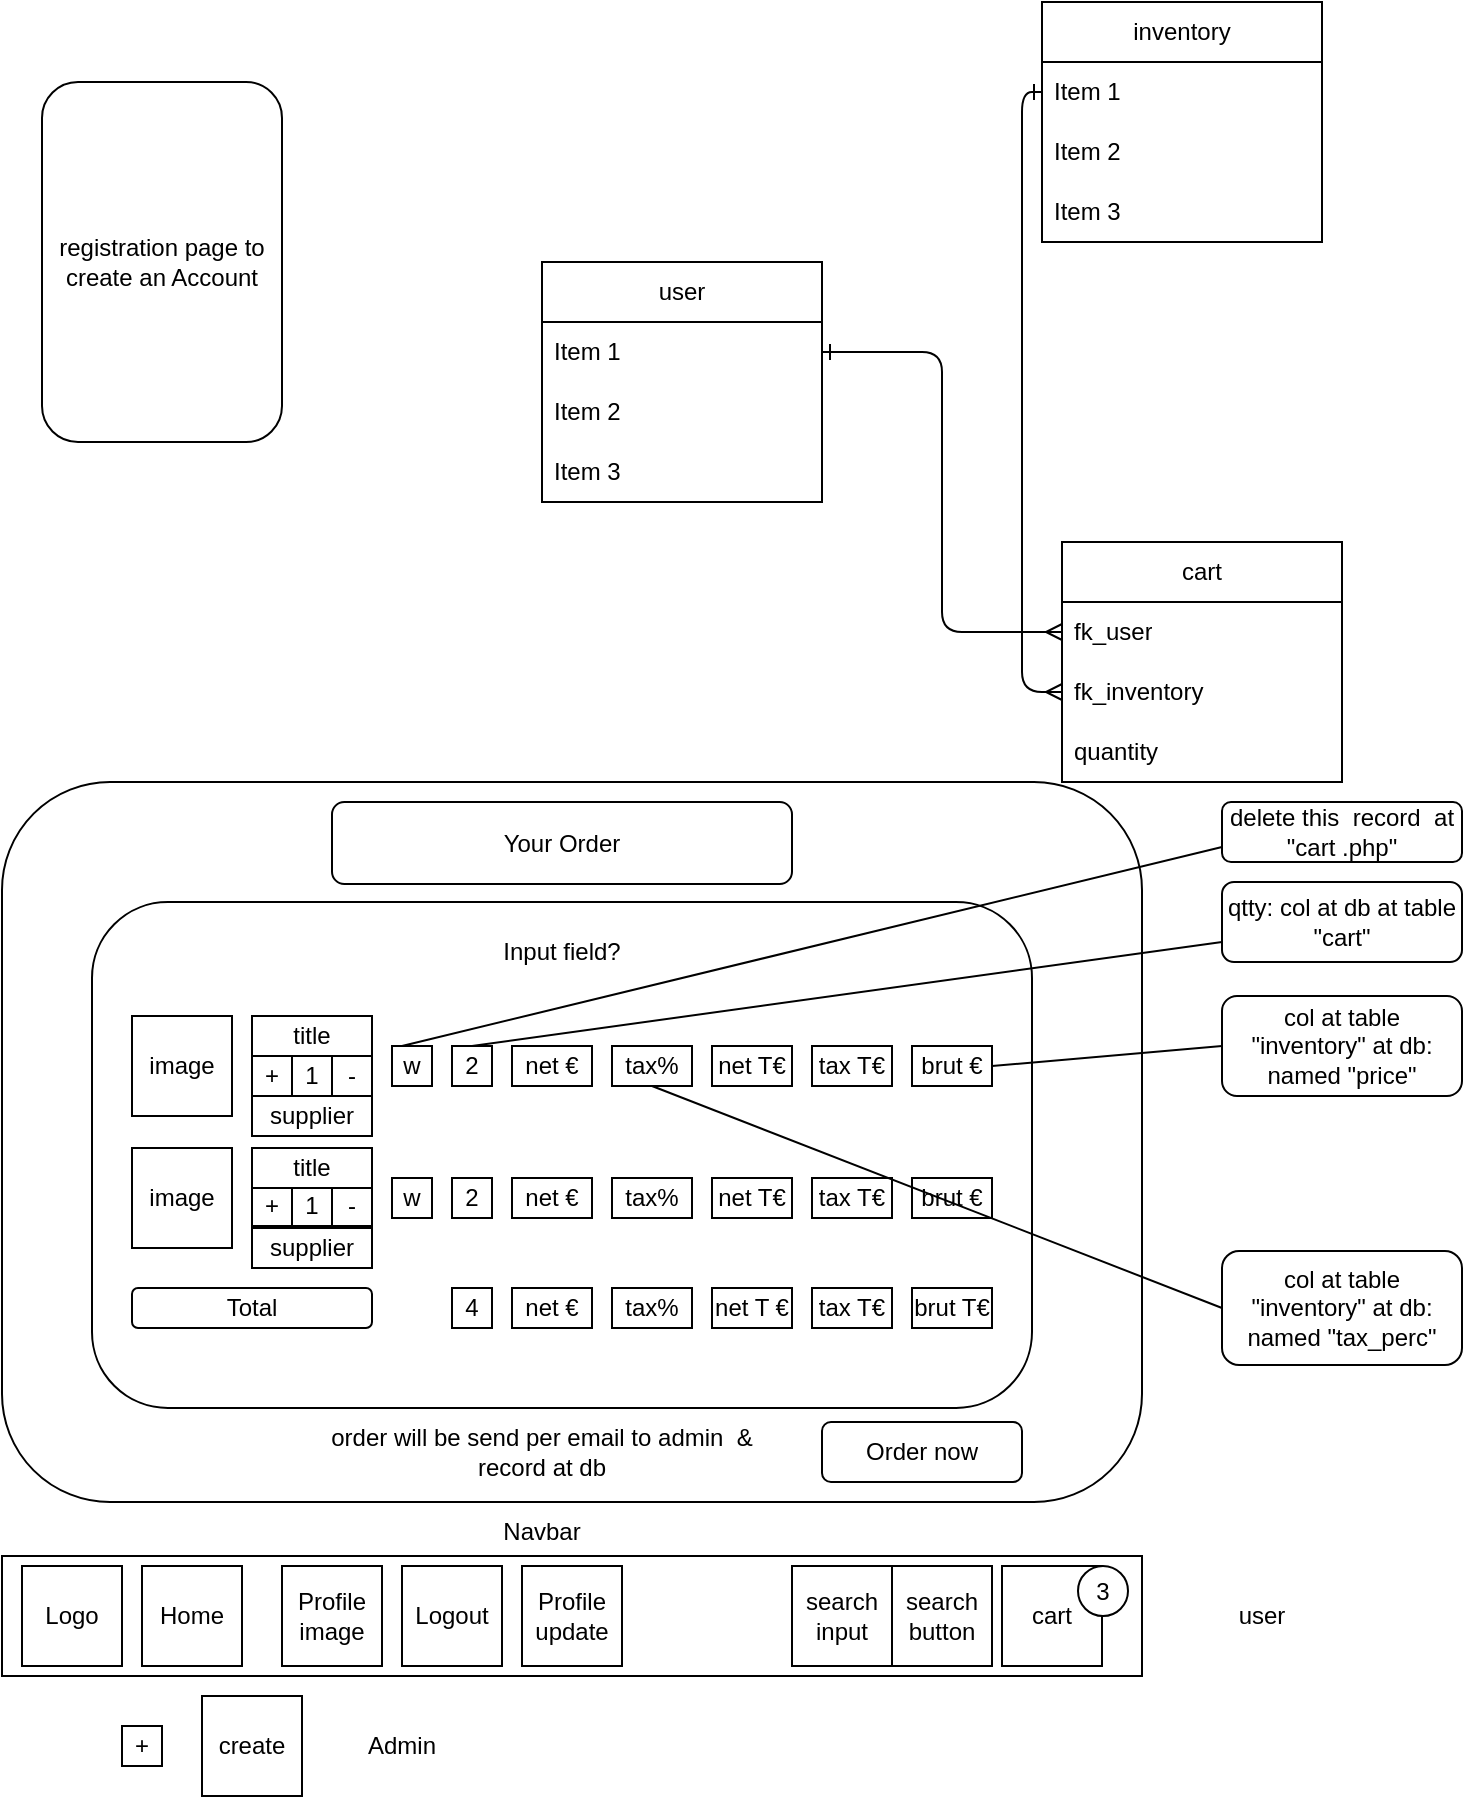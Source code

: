 <mxfile>
    <diagram id="OAWUGadm-6GBu39u0CqK" name="Page-1">
        <mxGraphModel dx="747" dy="556" grid="1" gridSize="10" guides="1" tooltips="1" connect="1" arrows="1" fold="1" page="1" pageScale="1" pageWidth="850" pageHeight="1100" math="0" shadow="0">
            <root>
                <mxCell id="0"/>
                <mxCell id="1" parent="0"/>
                <mxCell id="77" value="" style="rounded=1;whiteSpace=wrap;html=1;" vertex="1" parent="1">
                    <mxGeometry x="40" y="490" width="570" height="360" as="geometry"/>
                </mxCell>
                <mxCell id="2" value="registration page to create an Account" style="rounded=1;whiteSpace=wrap;html=1;" parent="1" vertex="1">
                    <mxGeometry x="60" y="140" width="120" height="180" as="geometry"/>
                </mxCell>
                <mxCell id="3" value="user" style="swimlane;fontStyle=0;childLayout=stackLayout;horizontal=1;startSize=30;horizontalStack=0;resizeParent=1;resizeParentMax=0;resizeLast=0;collapsible=1;marginBottom=0;whiteSpace=wrap;html=1;" vertex="1" parent="1">
                    <mxGeometry x="310" y="230" width="140" height="120" as="geometry"/>
                </mxCell>
                <mxCell id="4" value="Item 1" style="text;strokeColor=none;fillColor=none;align=left;verticalAlign=middle;spacingLeft=4;spacingRight=4;overflow=hidden;points=[[0,0.5],[1,0.5]];portConstraint=eastwest;rotatable=0;whiteSpace=wrap;html=1;" vertex="1" parent="3">
                    <mxGeometry y="30" width="140" height="30" as="geometry"/>
                </mxCell>
                <mxCell id="5" value="Item 2" style="text;strokeColor=none;fillColor=none;align=left;verticalAlign=middle;spacingLeft=4;spacingRight=4;overflow=hidden;points=[[0,0.5],[1,0.5]];portConstraint=eastwest;rotatable=0;whiteSpace=wrap;html=1;" vertex="1" parent="3">
                    <mxGeometry y="60" width="140" height="30" as="geometry"/>
                </mxCell>
                <mxCell id="6" value="Item 3" style="text;strokeColor=none;fillColor=none;align=left;verticalAlign=middle;spacingLeft=4;spacingRight=4;overflow=hidden;points=[[0,0.5],[1,0.5]];portConstraint=eastwest;rotatable=0;whiteSpace=wrap;html=1;" vertex="1" parent="3">
                    <mxGeometry y="90" width="140" height="30" as="geometry"/>
                </mxCell>
                <mxCell id="7" value="inventory" style="swimlane;fontStyle=0;childLayout=stackLayout;horizontal=1;startSize=30;horizontalStack=0;resizeParent=1;resizeParentMax=0;resizeLast=0;collapsible=1;marginBottom=0;whiteSpace=wrap;html=1;" vertex="1" parent="1">
                    <mxGeometry x="560" y="100" width="140" height="120" as="geometry"/>
                </mxCell>
                <mxCell id="8" value="Item 1" style="text;strokeColor=none;fillColor=none;align=left;verticalAlign=middle;spacingLeft=4;spacingRight=4;overflow=hidden;points=[[0,0.5],[1,0.5]];portConstraint=eastwest;rotatable=0;whiteSpace=wrap;html=1;" vertex="1" parent="7">
                    <mxGeometry y="30" width="140" height="30" as="geometry"/>
                </mxCell>
                <mxCell id="9" value="Item 2" style="text;strokeColor=none;fillColor=none;align=left;verticalAlign=middle;spacingLeft=4;spacingRight=4;overflow=hidden;points=[[0,0.5],[1,0.5]];portConstraint=eastwest;rotatable=0;whiteSpace=wrap;html=1;" vertex="1" parent="7">
                    <mxGeometry y="60" width="140" height="30" as="geometry"/>
                </mxCell>
                <mxCell id="10" value="Item 3" style="text;strokeColor=none;fillColor=none;align=left;verticalAlign=middle;spacingLeft=4;spacingRight=4;overflow=hidden;points=[[0,0.5],[1,0.5]];portConstraint=eastwest;rotatable=0;whiteSpace=wrap;html=1;" vertex="1" parent="7">
                    <mxGeometry y="90" width="140" height="30" as="geometry"/>
                </mxCell>
                <mxCell id="11" value="cart" style="swimlane;fontStyle=0;childLayout=stackLayout;horizontal=1;startSize=30;horizontalStack=0;resizeParent=1;resizeParentMax=0;resizeLast=0;collapsible=1;marginBottom=0;whiteSpace=wrap;html=1;" vertex="1" parent="1">
                    <mxGeometry x="570" y="370" width="140" height="120" as="geometry"/>
                </mxCell>
                <mxCell id="12" value="fk_user" style="text;strokeColor=none;fillColor=none;align=left;verticalAlign=middle;spacingLeft=4;spacingRight=4;overflow=hidden;points=[[0,0.5],[1,0.5]];portConstraint=eastwest;rotatable=0;whiteSpace=wrap;html=1;" vertex="1" parent="11">
                    <mxGeometry y="30" width="140" height="30" as="geometry"/>
                </mxCell>
                <mxCell id="13" value="fk_inventory" style="text;strokeColor=none;fillColor=none;align=left;verticalAlign=middle;spacingLeft=4;spacingRight=4;overflow=hidden;points=[[0,0.5],[1,0.5]];portConstraint=eastwest;rotatable=0;whiteSpace=wrap;html=1;" vertex="1" parent="11">
                    <mxGeometry y="60" width="140" height="30" as="geometry"/>
                </mxCell>
                <mxCell id="14" value="quantity" style="text;strokeColor=none;fillColor=none;align=left;verticalAlign=middle;spacingLeft=4;spacingRight=4;overflow=hidden;points=[[0,0.5],[1,0.5]];portConstraint=eastwest;rotatable=0;whiteSpace=wrap;html=1;" vertex="1" parent="11">
                    <mxGeometry y="90" width="140" height="30" as="geometry"/>
                </mxCell>
                <mxCell id="15" style="edgeStyle=orthogonalEdgeStyle;html=1;exitX=1;exitY=0.5;exitDx=0;exitDy=0;entryX=0;entryY=0.5;entryDx=0;entryDy=0;endArrow=ERmany;endFill=0;startArrow=ERone;startFill=0;" edge="1" parent="1" source="4" target="12">
                    <mxGeometry relative="1" as="geometry"/>
                </mxCell>
                <mxCell id="16" style="edgeStyle=orthogonalEdgeStyle;html=1;exitX=0;exitY=0.5;exitDx=0;exitDy=0;entryX=0;entryY=0.5;entryDx=0;entryDy=0;endArrow=ERmany;endFill=0;startArrow=ERone;startFill=0;" edge="1" parent="1" source="8" target="13">
                    <mxGeometry relative="1" as="geometry"/>
                </mxCell>
                <mxCell id="58" value="" style="rounded=0;whiteSpace=wrap;html=1;" vertex="1" parent="1">
                    <mxGeometry x="40" y="877" width="570" height="60" as="geometry"/>
                </mxCell>
                <mxCell id="59" value="Navbar" style="text;html=1;strokeColor=none;fillColor=none;align=center;verticalAlign=middle;whiteSpace=wrap;rounded=0;" vertex="1" parent="1">
                    <mxGeometry x="280" y="850" width="60" height="30" as="geometry"/>
                </mxCell>
                <mxCell id="61" value="Logo" style="whiteSpace=wrap;html=1;aspect=fixed;" vertex="1" parent="1">
                    <mxGeometry x="50" y="882" width="50" height="50" as="geometry"/>
                </mxCell>
                <mxCell id="62" value="Home" style="whiteSpace=wrap;html=1;aspect=fixed;" vertex="1" parent="1">
                    <mxGeometry x="110" y="882" width="50" height="50" as="geometry"/>
                </mxCell>
                <mxCell id="63" value="search input" style="whiteSpace=wrap;html=1;aspect=fixed;" vertex="1" parent="1">
                    <mxGeometry x="435" y="882" width="50" height="50" as="geometry"/>
                </mxCell>
                <mxCell id="64" value="search button" style="whiteSpace=wrap;html=1;aspect=fixed;" vertex="1" parent="1">
                    <mxGeometry x="485" y="882" width="50" height="50" as="geometry"/>
                </mxCell>
                <mxCell id="65" value="cart" style="whiteSpace=wrap;html=1;aspect=fixed;" vertex="1" parent="1">
                    <mxGeometry x="540" y="882" width="50" height="50" as="geometry"/>
                </mxCell>
                <mxCell id="66" value="3" style="ellipse;whiteSpace=wrap;html=1;aspect=fixed;" vertex="1" parent="1">
                    <mxGeometry x="578" y="882" width="25" height="25" as="geometry"/>
                </mxCell>
                <mxCell id="68" value="Profile image" style="whiteSpace=wrap;html=1;aspect=fixed;" vertex="1" parent="1">
                    <mxGeometry x="180" y="882" width="50" height="50" as="geometry"/>
                </mxCell>
                <mxCell id="69" value="Logout" style="whiteSpace=wrap;html=1;aspect=fixed;" vertex="1" parent="1">
                    <mxGeometry x="240" y="882" width="50" height="50" as="geometry"/>
                </mxCell>
                <mxCell id="70" value="Profile update" style="whiteSpace=wrap;html=1;aspect=fixed;" vertex="1" parent="1">
                    <mxGeometry x="300" y="882" width="50" height="50" as="geometry"/>
                </mxCell>
                <mxCell id="71" value="create" style="whiteSpace=wrap;html=1;aspect=fixed;" vertex="1" parent="1">
                    <mxGeometry x="140" y="947" width="50" height="50" as="geometry"/>
                </mxCell>
                <mxCell id="72" value="Admin" style="text;html=1;strokeColor=none;fillColor=none;align=center;verticalAlign=middle;whiteSpace=wrap;rounded=0;" vertex="1" parent="1">
                    <mxGeometry x="210" y="957" width="60" height="30" as="geometry"/>
                </mxCell>
                <mxCell id="73" value="user" style="text;html=1;strokeColor=none;fillColor=none;align=center;verticalAlign=middle;whiteSpace=wrap;rounded=0;" vertex="1" parent="1">
                    <mxGeometry x="640" y="892" width="60" height="30" as="geometry"/>
                </mxCell>
                <mxCell id="74" value="+" style="whiteSpace=wrap;html=1;aspect=fixed;" vertex="1" parent="1">
                    <mxGeometry x="100" y="962" width="20" height="20" as="geometry"/>
                </mxCell>
                <mxCell id="78" value="Order now" style="rounded=1;whiteSpace=wrap;html=1;" vertex="1" parent="1">
                    <mxGeometry x="450" y="810" width="100" height="30" as="geometry"/>
                </mxCell>
                <mxCell id="79" value="order will be send per email to admin&amp;nbsp; &amp;amp; record at db" style="text;html=1;strokeColor=none;fillColor=none;align=center;verticalAlign=middle;whiteSpace=wrap;rounded=0;" vertex="1" parent="1">
                    <mxGeometry x="190" y="810" width="240" height="30" as="geometry"/>
                </mxCell>
                <mxCell id="20" value="" style="rounded=1;whiteSpace=wrap;html=1;" vertex="1" parent="1">
                    <mxGeometry x="85" y="550" width="470" height="253" as="geometry"/>
                </mxCell>
                <mxCell id="21" value="image" style="whiteSpace=wrap;html=1;aspect=fixed;" vertex="1" parent="1">
                    <mxGeometry x="105" y="607" width="50" height="50" as="geometry"/>
                </mxCell>
                <mxCell id="22" value="+" style="whiteSpace=wrap;html=1;aspect=fixed;" vertex="1" parent="1">
                    <mxGeometry x="165" y="627" width="20" height="20" as="geometry"/>
                </mxCell>
                <mxCell id="23" value="-" style="whiteSpace=wrap;html=1;aspect=fixed;" vertex="1" parent="1">
                    <mxGeometry x="205" y="627" width="20" height="20" as="geometry"/>
                </mxCell>
                <mxCell id="24" value="1" style="whiteSpace=wrap;html=1;aspect=fixed;" vertex="1" parent="1">
                    <mxGeometry x="185" y="627" width="20" height="20" as="geometry"/>
                </mxCell>
                <mxCell id="25" value="2" style="rounded=0;whiteSpace=wrap;html=1;" vertex="1" parent="1">
                    <mxGeometry x="265" y="622" width="20" height="20" as="geometry"/>
                </mxCell>
                <mxCell id="27" value="net €" style="rounded=0;whiteSpace=wrap;html=1;" vertex="1" parent="1">
                    <mxGeometry x="295" y="622" width="40" height="20" as="geometry"/>
                </mxCell>
                <mxCell id="28" value="tax%" style="rounded=0;whiteSpace=wrap;html=1;" vertex="1" parent="1">
                    <mxGeometry x="345" y="622" width="40" height="20" as="geometry"/>
                </mxCell>
                <mxCell id="29" value="net T€" style="rounded=0;whiteSpace=wrap;html=1;" vertex="1" parent="1">
                    <mxGeometry x="395" y="622" width="40" height="20" as="geometry"/>
                </mxCell>
                <mxCell id="30" value="tax T€" style="rounded=0;whiteSpace=wrap;html=1;" vertex="1" parent="1">
                    <mxGeometry x="445" y="622" width="40" height="20" as="geometry"/>
                </mxCell>
                <mxCell id="31" value="brut €" style="rounded=0;whiteSpace=wrap;html=1;" vertex="1" parent="1">
                    <mxGeometry x="495" y="622" width="40" height="20" as="geometry"/>
                </mxCell>
                <mxCell id="32" value="title" style="rounded=0;whiteSpace=wrap;html=1;" vertex="1" parent="1">
                    <mxGeometry x="165" y="607" width="60" height="20" as="geometry"/>
                </mxCell>
                <mxCell id="33" value="w" style="whiteSpace=wrap;html=1;aspect=fixed;" vertex="1" parent="1">
                    <mxGeometry x="235" y="622" width="20" height="20" as="geometry"/>
                </mxCell>
                <mxCell id="36" value="Your Order" style="rounded=1;whiteSpace=wrap;html=1;" vertex="1" parent="1">
                    <mxGeometry x="205" y="500" width="230" height="41" as="geometry"/>
                </mxCell>
                <mxCell id="37" value="image" style="whiteSpace=wrap;html=1;aspect=fixed;" vertex="1" parent="1">
                    <mxGeometry x="105" y="673" width="50" height="50" as="geometry"/>
                </mxCell>
                <mxCell id="38" value="+" style="whiteSpace=wrap;html=1;aspect=fixed;" vertex="1" parent="1">
                    <mxGeometry x="165" y="692" width="20" height="20" as="geometry"/>
                </mxCell>
                <mxCell id="39" value="-" style="whiteSpace=wrap;html=1;aspect=fixed;" vertex="1" parent="1">
                    <mxGeometry x="205" y="692" width="20" height="20" as="geometry"/>
                </mxCell>
                <mxCell id="40" value="1" style="whiteSpace=wrap;html=1;aspect=fixed;" vertex="1" parent="1">
                    <mxGeometry x="185" y="692" width="20" height="20" as="geometry"/>
                </mxCell>
                <mxCell id="41" value="2" style="rounded=0;whiteSpace=wrap;html=1;" vertex="1" parent="1">
                    <mxGeometry x="265" y="688" width="20" height="20" as="geometry"/>
                </mxCell>
                <mxCell id="42" value="net €" style="rounded=0;whiteSpace=wrap;html=1;" vertex="1" parent="1">
                    <mxGeometry x="295" y="688" width="40" height="20" as="geometry"/>
                </mxCell>
                <mxCell id="43" value="tax%" style="rounded=0;whiteSpace=wrap;html=1;" vertex="1" parent="1">
                    <mxGeometry x="345" y="688" width="40" height="20" as="geometry"/>
                </mxCell>
                <mxCell id="44" value="net T€" style="rounded=0;whiteSpace=wrap;html=1;" vertex="1" parent="1">
                    <mxGeometry x="395" y="688" width="40" height="20" as="geometry"/>
                </mxCell>
                <mxCell id="45" value="tax T€" style="rounded=0;whiteSpace=wrap;html=1;" vertex="1" parent="1">
                    <mxGeometry x="445" y="688" width="40" height="20" as="geometry"/>
                </mxCell>
                <mxCell id="46" value="brut €" style="rounded=0;whiteSpace=wrap;html=1;" vertex="1" parent="1">
                    <mxGeometry x="495" y="688" width="40" height="20" as="geometry"/>
                </mxCell>
                <mxCell id="47" value="title" style="rounded=0;whiteSpace=wrap;html=1;" vertex="1" parent="1">
                    <mxGeometry x="165" y="673" width="60" height="20" as="geometry"/>
                </mxCell>
                <mxCell id="48" value="w" style="whiteSpace=wrap;html=1;aspect=fixed;" vertex="1" parent="1">
                    <mxGeometry x="235" y="688" width="20" height="20" as="geometry"/>
                </mxCell>
                <mxCell id="49" value="Total" style="rounded=1;whiteSpace=wrap;html=1;" vertex="1" parent="1">
                    <mxGeometry x="105" y="743" width="120" height="20" as="geometry"/>
                </mxCell>
                <mxCell id="50" value="4" style="rounded=0;whiteSpace=wrap;html=1;" vertex="1" parent="1">
                    <mxGeometry x="265" y="743" width="20" height="20" as="geometry"/>
                </mxCell>
                <mxCell id="51" value="net €" style="rounded=0;whiteSpace=wrap;html=1;" vertex="1" parent="1">
                    <mxGeometry x="295" y="743" width="40" height="20" as="geometry"/>
                </mxCell>
                <mxCell id="52" value="tax%" style="rounded=0;whiteSpace=wrap;html=1;" vertex="1" parent="1">
                    <mxGeometry x="345" y="743" width="40" height="20" as="geometry"/>
                </mxCell>
                <mxCell id="53" value="net T €" style="rounded=0;whiteSpace=wrap;html=1;" vertex="1" parent="1">
                    <mxGeometry x="395" y="743" width="40" height="20" as="geometry"/>
                </mxCell>
                <mxCell id="54" value="tax T€" style="rounded=0;whiteSpace=wrap;html=1;" vertex="1" parent="1">
                    <mxGeometry x="445" y="743" width="40" height="20" as="geometry"/>
                </mxCell>
                <mxCell id="55" value="brut T€" style="rounded=0;whiteSpace=wrap;html=1;" vertex="1" parent="1">
                    <mxGeometry x="495" y="743" width="40" height="20" as="geometry"/>
                </mxCell>
                <mxCell id="56" value="supplier" style="rounded=0;whiteSpace=wrap;html=1;" vertex="1" parent="1">
                    <mxGeometry x="165" y="713" width="60" height="20" as="geometry"/>
                </mxCell>
                <mxCell id="57" value="supplier" style="rounded=0;whiteSpace=wrap;html=1;" vertex="1" parent="1">
                    <mxGeometry x="165" y="647" width="60" height="20" as="geometry"/>
                </mxCell>
                <mxCell id="80" value="Input field?" style="text;html=1;strokeColor=none;fillColor=none;align=center;verticalAlign=middle;whiteSpace=wrap;rounded=0;" vertex="1" parent="1">
                    <mxGeometry x="210" y="560" width="220" height="30" as="geometry"/>
                </mxCell>
                <mxCell id="81" value="delete this&amp;nbsp; record&amp;nbsp; at &quot;cart&amp;nbsp;.php&quot;" style="rounded=1;whiteSpace=wrap;html=1;" vertex="1" parent="1">
                    <mxGeometry x="650" y="500" width="120" height="30" as="geometry"/>
                </mxCell>
                <mxCell id="82" value="" style="endArrow=none;html=1;entryX=0;entryY=0.5;entryDx=0;entryDy=0;exitX=0.5;exitY=1;exitDx=0;exitDy=0;" edge="1" parent="1" source="28" target="89">
                    <mxGeometry width="50" height="50" relative="1" as="geometry">
                        <mxPoint x="400" y="790" as="sourcePoint"/>
                        <mxPoint x="450" y="740" as="targetPoint"/>
                    </mxGeometry>
                </mxCell>
                <mxCell id="83" value="" style="endArrow=none;html=1;entryX=0;entryY=0.75;entryDx=0;entryDy=0;exitX=0.25;exitY=0;exitDx=0;exitDy=0;" edge="1" parent="1" source="33" target="81">
                    <mxGeometry width="50" height="50" relative="1" as="geometry">
                        <mxPoint x="400" y="790" as="sourcePoint"/>
                        <mxPoint x="450" y="740" as="targetPoint"/>
                    </mxGeometry>
                </mxCell>
                <mxCell id="84" value="qtty: col at db at table &quot;cart&quot;" style="rounded=1;whiteSpace=wrap;html=1;" vertex="1" parent="1">
                    <mxGeometry x="650" y="540" width="120" height="40" as="geometry"/>
                </mxCell>
                <mxCell id="86" value="" style="endArrow=none;html=1;entryX=0;entryY=0.75;entryDx=0;entryDy=0;exitX=0.5;exitY=0;exitDx=0;exitDy=0;" edge="1" parent="1" source="25" target="84">
                    <mxGeometry width="50" height="50" relative="1" as="geometry">
                        <mxPoint x="400" y="790" as="sourcePoint"/>
                        <mxPoint x="450" y="740" as="targetPoint"/>
                    </mxGeometry>
                </mxCell>
                <mxCell id="87" value="col at table &quot;inventory&quot; at db: named &quot;price&quot;" style="rounded=1;whiteSpace=wrap;html=1;" vertex="1" parent="1">
                    <mxGeometry x="650" y="597" width="120" height="50" as="geometry"/>
                </mxCell>
                <mxCell id="88" value="" style="endArrow=none;html=1;entryX=0;entryY=0.5;entryDx=0;entryDy=0;exitX=1;exitY=0.5;exitDx=0;exitDy=0;" edge="1" parent="1" source="31" target="87">
                    <mxGeometry width="50" height="50" relative="1" as="geometry">
                        <mxPoint x="400" y="790" as="sourcePoint"/>
                        <mxPoint x="450" y="740" as="targetPoint"/>
                    </mxGeometry>
                </mxCell>
                <mxCell id="89" value="col at table &quot;inventory&quot; at db: named &quot;tax_perc&quot;" style="rounded=1;whiteSpace=wrap;html=1;" vertex="1" parent="1">
                    <mxGeometry x="650" y="724.5" width="120" height="57" as="geometry"/>
                </mxCell>
            </root>
        </mxGraphModel>
    </diagram>
</mxfile>